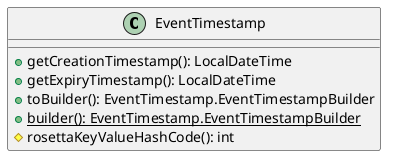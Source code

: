 @startuml

    class EventTimestamp [[EventTimestamp.html]] {
        +getCreationTimestamp(): LocalDateTime
        +getExpiryTimestamp(): LocalDateTime
        +toBuilder(): EventTimestamp.EventTimestampBuilder
        {static} +builder(): EventTimestamp.EventTimestampBuilder
        #rosettaKeyValueHashCode(): int
    }

@enduml
